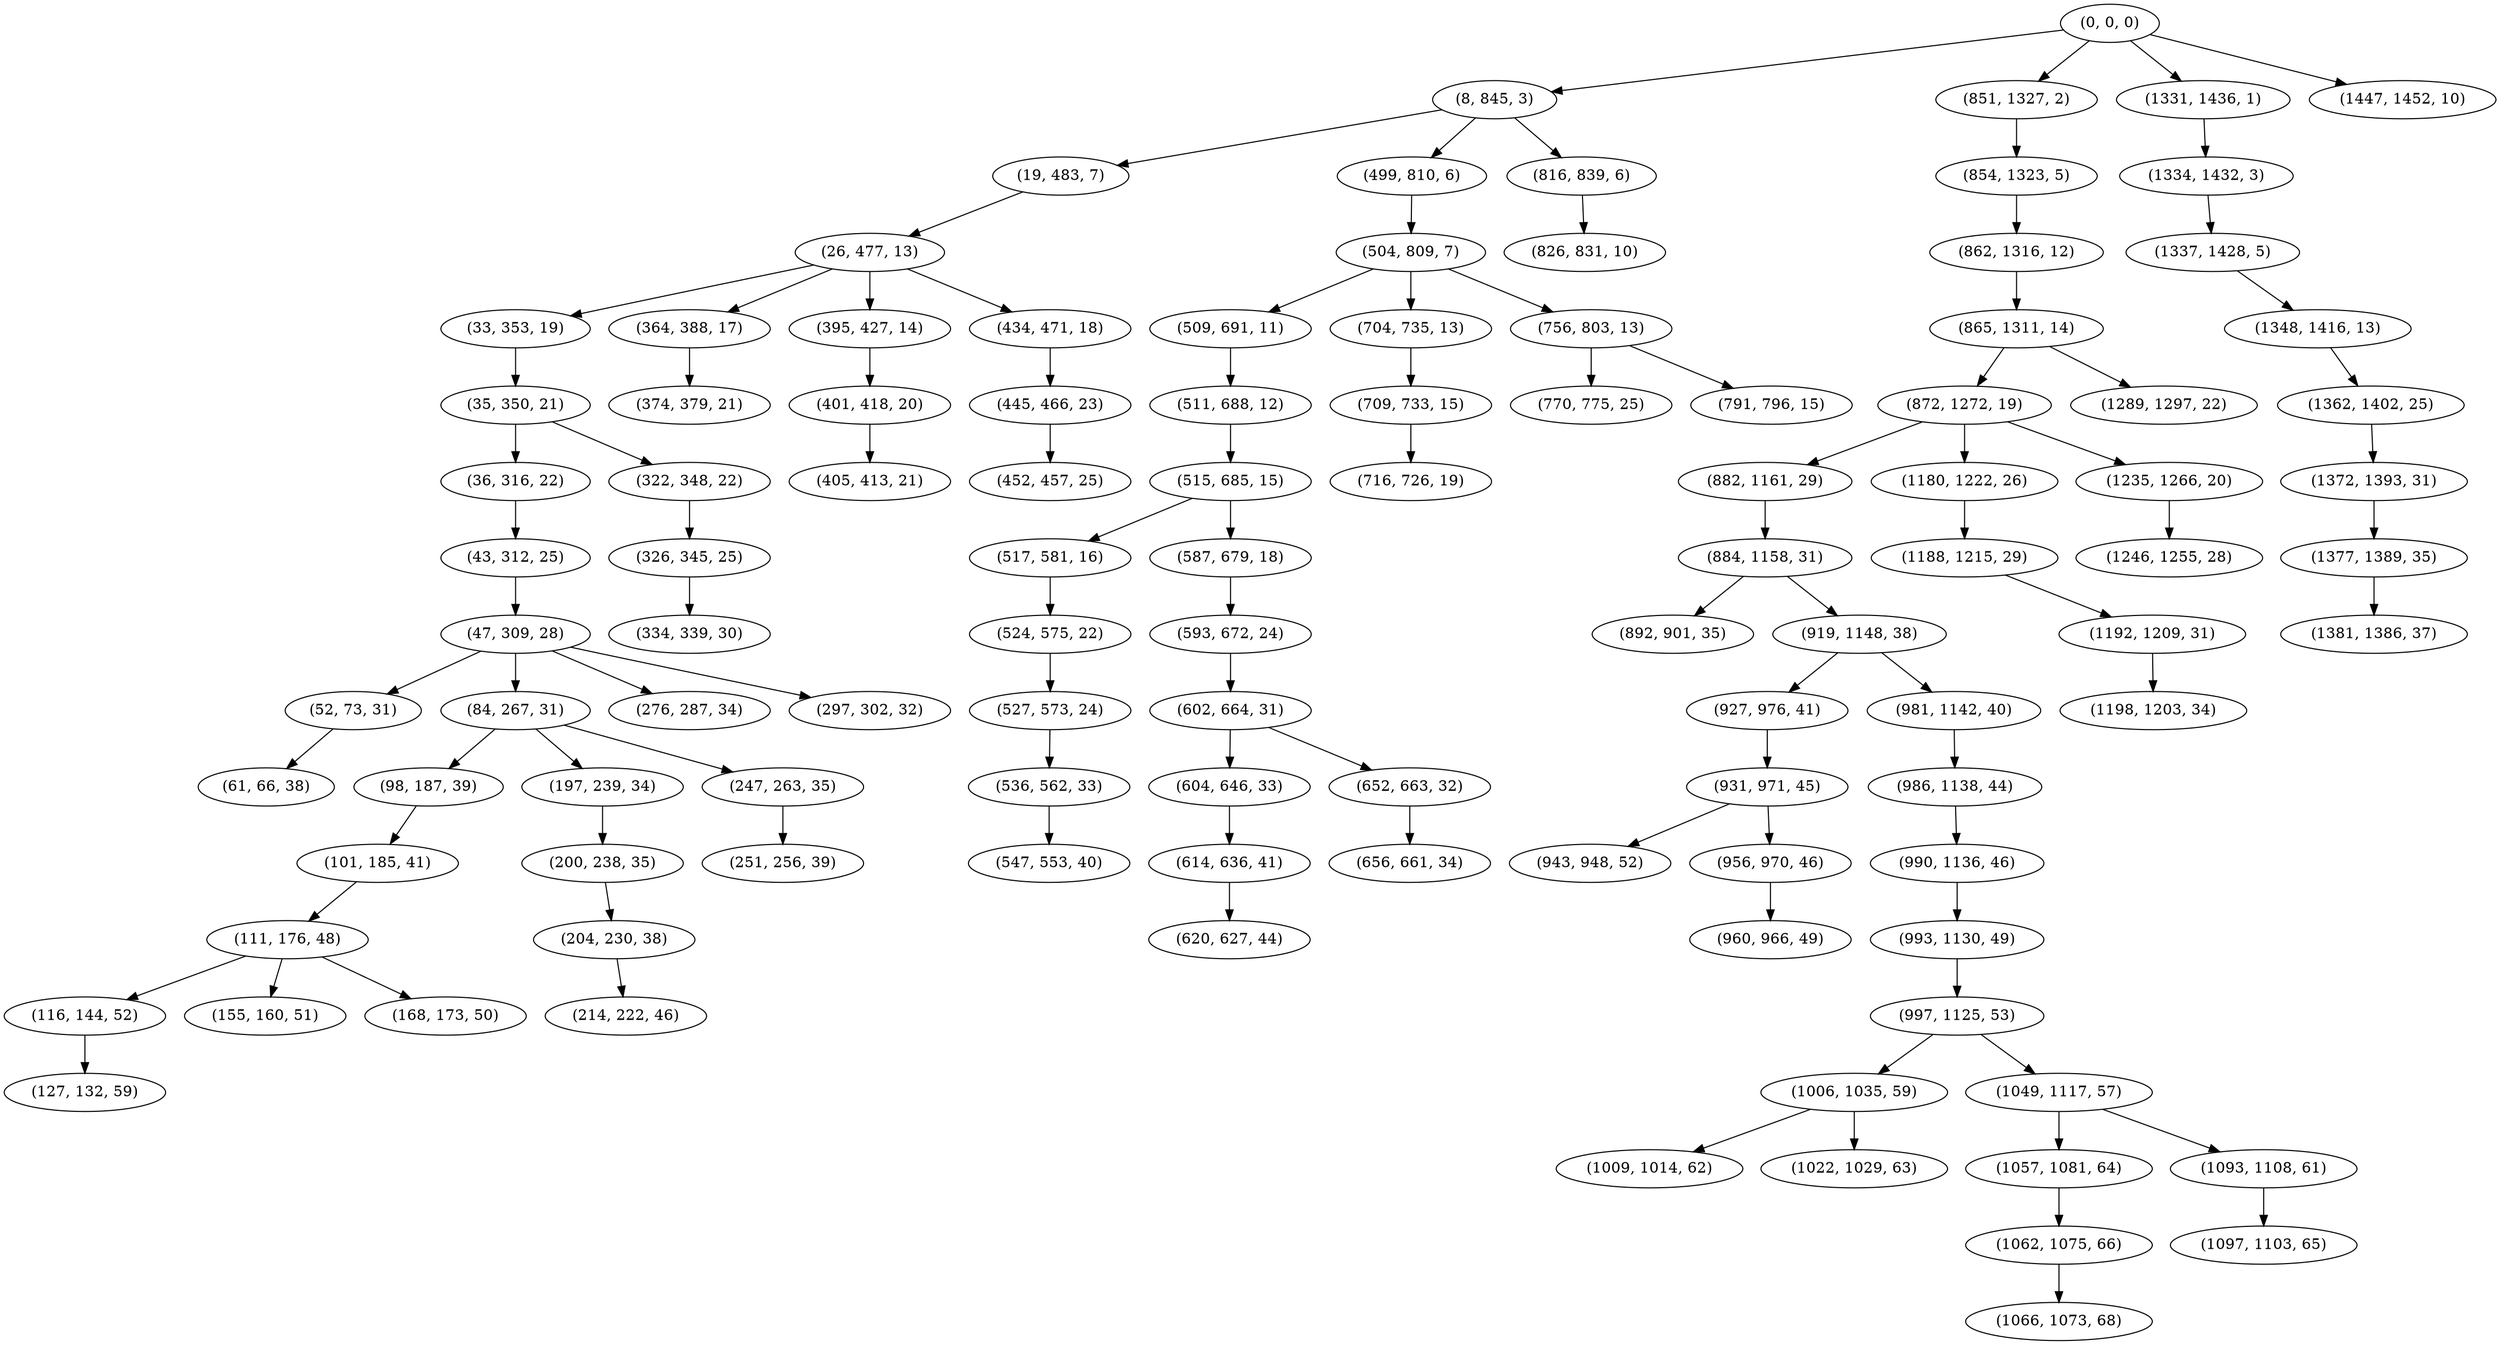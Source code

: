 digraph tree {
    "(0, 0, 0)";
    "(8, 845, 3)";
    "(19, 483, 7)";
    "(26, 477, 13)";
    "(33, 353, 19)";
    "(35, 350, 21)";
    "(36, 316, 22)";
    "(43, 312, 25)";
    "(47, 309, 28)";
    "(52, 73, 31)";
    "(61, 66, 38)";
    "(84, 267, 31)";
    "(98, 187, 39)";
    "(101, 185, 41)";
    "(111, 176, 48)";
    "(116, 144, 52)";
    "(127, 132, 59)";
    "(155, 160, 51)";
    "(168, 173, 50)";
    "(197, 239, 34)";
    "(200, 238, 35)";
    "(204, 230, 38)";
    "(214, 222, 46)";
    "(247, 263, 35)";
    "(251, 256, 39)";
    "(276, 287, 34)";
    "(297, 302, 32)";
    "(322, 348, 22)";
    "(326, 345, 25)";
    "(334, 339, 30)";
    "(364, 388, 17)";
    "(374, 379, 21)";
    "(395, 427, 14)";
    "(401, 418, 20)";
    "(405, 413, 21)";
    "(434, 471, 18)";
    "(445, 466, 23)";
    "(452, 457, 25)";
    "(499, 810, 6)";
    "(504, 809, 7)";
    "(509, 691, 11)";
    "(511, 688, 12)";
    "(515, 685, 15)";
    "(517, 581, 16)";
    "(524, 575, 22)";
    "(527, 573, 24)";
    "(536, 562, 33)";
    "(547, 553, 40)";
    "(587, 679, 18)";
    "(593, 672, 24)";
    "(602, 664, 31)";
    "(604, 646, 33)";
    "(614, 636, 41)";
    "(620, 627, 44)";
    "(652, 663, 32)";
    "(656, 661, 34)";
    "(704, 735, 13)";
    "(709, 733, 15)";
    "(716, 726, 19)";
    "(756, 803, 13)";
    "(770, 775, 25)";
    "(791, 796, 15)";
    "(816, 839, 6)";
    "(826, 831, 10)";
    "(851, 1327, 2)";
    "(854, 1323, 5)";
    "(862, 1316, 12)";
    "(865, 1311, 14)";
    "(872, 1272, 19)";
    "(882, 1161, 29)";
    "(884, 1158, 31)";
    "(892, 901, 35)";
    "(919, 1148, 38)";
    "(927, 976, 41)";
    "(931, 971, 45)";
    "(943, 948, 52)";
    "(956, 970, 46)";
    "(960, 966, 49)";
    "(981, 1142, 40)";
    "(986, 1138, 44)";
    "(990, 1136, 46)";
    "(993, 1130, 49)";
    "(997, 1125, 53)";
    "(1006, 1035, 59)";
    "(1009, 1014, 62)";
    "(1022, 1029, 63)";
    "(1049, 1117, 57)";
    "(1057, 1081, 64)";
    "(1062, 1075, 66)";
    "(1066, 1073, 68)";
    "(1093, 1108, 61)";
    "(1097, 1103, 65)";
    "(1180, 1222, 26)";
    "(1188, 1215, 29)";
    "(1192, 1209, 31)";
    "(1198, 1203, 34)";
    "(1235, 1266, 20)";
    "(1246, 1255, 28)";
    "(1289, 1297, 22)";
    "(1331, 1436, 1)";
    "(1334, 1432, 3)";
    "(1337, 1428, 5)";
    "(1348, 1416, 13)";
    "(1362, 1402, 25)";
    "(1372, 1393, 31)";
    "(1377, 1389, 35)";
    "(1381, 1386, 37)";
    "(1447, 1452, 10)";
    "(0, 0, 0)" -> "(8, 845, 3)";
    "(0, 0, 0)" -> "(851, 1327, 2)";
    "(0, 0, 0)" -> "(1331, 1436, 1)";
    "(0, 0, 0)" -> "(1447, 1452, 10)";
    "(8, 845, 3)" -> "(19, 483, 7)";
    "(8, 845, 3)" -> "(499, 810, 6)";
    "(8, 845, 3)" -> "(816, 839, 6)";
    "(19, 483, 7)" -> "(26, 477, 13)";
    "(26, 477, 13)" -> "(33, 353, 19)";
    "(26, 477, 13)" -> "(364, 388, 17)";
    "(26, 477, 13)" -> "(395, 427, 14)";
    "(26, 477, 13)" -> "(434, 471, 18)";
    "(33, 353, 19)" -> "(35, 350, 21)";
    "(35, 350, 21)" -> "(36, 316, 22)";
    "(35, 350, 21)" -> "(322, 348, 22)";
    "(36, 316, 22)" -> "(43, 312, 25)";
    "(43, 312, 25)" -> "(47, 309, 28)";
    "(47, 309, 28)" -> "(52, 73, 31)";
    "(47, 309, 28)" -> "(84, 267, 31)";
    "(47, 309, 28)" -> "(276, 287, 34)";
    "(47, 309, 28)" -> "(297, 302, 32)";
    "(52, 73, 31)" -> "(61, 66, 38)";
    "(84, 267, 31)" -> "(98, 187, 39)";
    "(84, 267, 31)" -> "(197, 239, 34)";
    "(84, 267, 31)" -> "(247, 263, 35)";
    "(98, 187, 39)" -> "(101, 185, 41)";
    "(101, 185, 41)" -> "(111, 176, 48)";
    "(111, 176, 48)" -> "(116, 144, 52)";
    "(111, 176, 48)" -> "(155, 160, 51)";
    "(111, 176, 48)" -> "(168, 173, 50)";
    "(116, 144, 52)" -> "(127, 132, 59)";
    "(197, 239, 34)" -> "(200, 238, 35)";
    "(200, 238, 35)" -> "(204, 230, 38)";
    "(204, 230, 38)" -> "(214, 222, 46)";
    "(247, 263, 35)" -> "(251, 256, 39)";
    "(322, 348, 22)" -> "(326, 345, 25)";
    "(326, 345, 25)" -> "(334, 339, 30)";
    "(364, 388, 17)" -> "(374, 379, 21)";
    "(395, 427, 14)" -> "(401, 418, 20)";
    "(401, 418, 20)" -> "(405, 413, 21)";
    "(434, 471, 18)" -> "(445, 466, 23)";
    "(445, 466, 23)" -> "(452, 457, 25)";
    "(499, 810, 6)" -> "(504, 809, 7)";
    "(504, 809, 7)" -> "(509, 691, 11)";
    "(504, 809, 7)" -> "(704, 735, 13)";
    "(504, 809, 7)" -> "(756, 803, 13)";
    "(509, 691, 11)" -> "(511, 688, 12)";
    "(511, 688, 12)" -> "(515, 685, 15)";
    "(515, 685, 15)" -> "(517, 581, 16)";
    "(515, 685, 15)" -> "(587, 679, 18)";
    "(517, 581, 16)" -> "(524, 575, 22)";
    "(524, 575, 22)" -> "(527, 573, 24)";
    "(527, 573, 24)" -> "(536, 562, 33)";
    "(536, 562, 33)" -> "(547, 553, 40)";
    "(587, 679, 18)" -> "(593, 672, 24)";
    "(593, 672, 24)" -> "(602, 664, 31)";
    "(602, 664, 31)" -> "(604, 646, 33)";
    "(602, 664, 31)" -> "(652, 663, 32)";
    "(604, 646, 33)" -> "(614, 636, 41)";
    "(614, 636, 41)" -> "(620, 627, 44)";
    "(652, 663, 32)" -> "(656, 661, 34)";
    "(704, 735, 13)" -> "(709, 733, 15)";
    "(709, 733, 15)" -> "(716, 726, 19)";
    "(756, 803, 13)" -> "(770, 775, 25)";
    "(756, 803, 13)" -> "(791, 796, 15)";
    "(816, 839, 6)" -> "(826, 831, 10)";
    "(851, 1327, 2)" -> "(854, 1323, 5)";
    "(854, 1323, 5)" -> "(862, 1316, 12)";
    "(862, 1316, 12)" -> "(865, 1311, 14)";
    "(865, 1311, 14)" -> "(872, 1272, 19)";
    "(865, 1311, 14)" -> "(1289, 1297, 22)";
    "(872, 1272, 19)" -> "(882, 1161, 29)";
    "(872, 1272, 19)" -> "(1180, 1222, 26)";
    "(872, 1272, 19)" -> "(1235, 1266, 20)";
    "(882, 1161, 29)" -> "(884, 1158, 31)";
    "(884, 1158, 31)" -> "(892, 901, 35)";
    "(884, 1158, 31)" -> "(919, 1148, 38)";
    "(919, 1148, 38)" -> "(927, 976, 41)";
    "(919, 1148, 38)" -> "(981, 1142, 40)";
    "(927, 976, 41)" -> "(931, 971, 45)";
    "(931, 971, 45)" -> "(943, 948, 52)";
    "(931, 971, 45)" -> "(956, 970, 46)";
    "(956, 970, 46)" -> "(960, 966, 49)";
    "(981, 1142, 40)" -> "(986, 1138, 44)";
    "(986, 1138, 44)" -> "(990, 1136, 46)";
    "(990, 1136, 46)" -> "(993, 1130, 49)";
    "(993, 1130, 49)" -> "(997, 1125, 53)";
    "(997, 1125, 53)" -> "(1006, 1035, 59)";
    "(997, 1125, 53)" -> "(1049, 1117, 57)";
    "(1006, 1035, 59)" -> "(1009, 1014, 62)";
    "(1006, 1035, 59)" -> "(1022, 1029, 63)";
    "(1049, 1117, 57)" -> "(1057, 1081, 64)";
    "(1049, 1117, 57)" -> "(1093, 1108, 61)";
    "(1057, 1081, 64)" -> "(1062, 1075, 66)";
    "(1062, 1075, 66)" -> "(1066, 1073, 68)";
    "(1093, 1108, 61)" -> "(1097, 1103, 65)";
    "(1180, 1222, 26)" -> "(1188, 1215, 29)";
    "(1188, 1215, 29)" -> "(1192, 1209, 31)";
    "(1192, 1209, 31)" -> "(1198, 1203, 34)";
    "(1235, 1266, 20)" -> "(1246, 1255, 28)";
    "(1331, 1436, 1)" -> "(1334, 1432, 3)";
    "(1334, 1432, 3)" -> "(1337, 1428, 5)";
    "(1337, 1428, 5)" -> "(1348, 1416, 13)";
    "(1348, 1416, 13)" -> "(1362, 1402, 25)";
    "(1362, 1402, 25)" -> "(1372, 1393, 31)";
    "(1372, 1393, 31)" -> "(1377, 1389, 35)";
    "(1377, 1389, 35)" -> "(1381, 1386, 37)";
}
